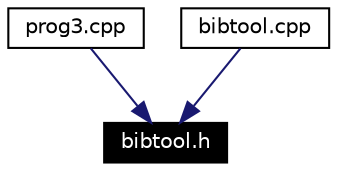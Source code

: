 digraph inheritance
{
  Node18 [shape="box",label="bibtool.h",fontsize=10,height=0.2,width=0.4,fontname="Helvetica",color="black",style="filled" fontcolor="white"];
  Node19 -> Node18 [color="midnightblue",fontsize=10,style="solid",fontname="Helvetica"];
  Node19 [shape="box",label="prog3.cpp",fontsize=10,height=0.2,width=0.4,fontname="Helvetica",color="black",URL="$prog3_8cpp.html"];
  Node20 -> Node18 [color="midnightblue",fontsize=10,style="solid",fontname="Helvetica"];
  Node20 [shape="box",label="bibtool.cpp",fontsize=10,height=0.2,width=0.4,fontname="Helvetica",color="black",URL="$bibtool_8cpp.html"];
}
